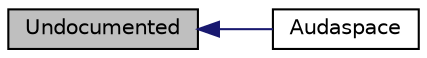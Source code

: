 digraph structs
{
  edge [fontname="Helvetica",fontsize="10",labelfontname="Helvetica",labelfontsize="10"];
  node [fontname="Helvetica",fontsize="10",shape=record];
  rankdir=LR;
  Node0 [label="Undocumented",height=0.2,width=0.4,color="black", fillcolor="grey75", style="filled" fontcolor="black"];
  Node1 [label="Audaspace",height=0.2,width=0.4,color="black", fillcolor="white", style="filled",URL="$d0/d62/group__audaspace.html"];
  Node0->Node1 [shape=plaintext, color="midnightblue", dir="back", style="solid"];
}

